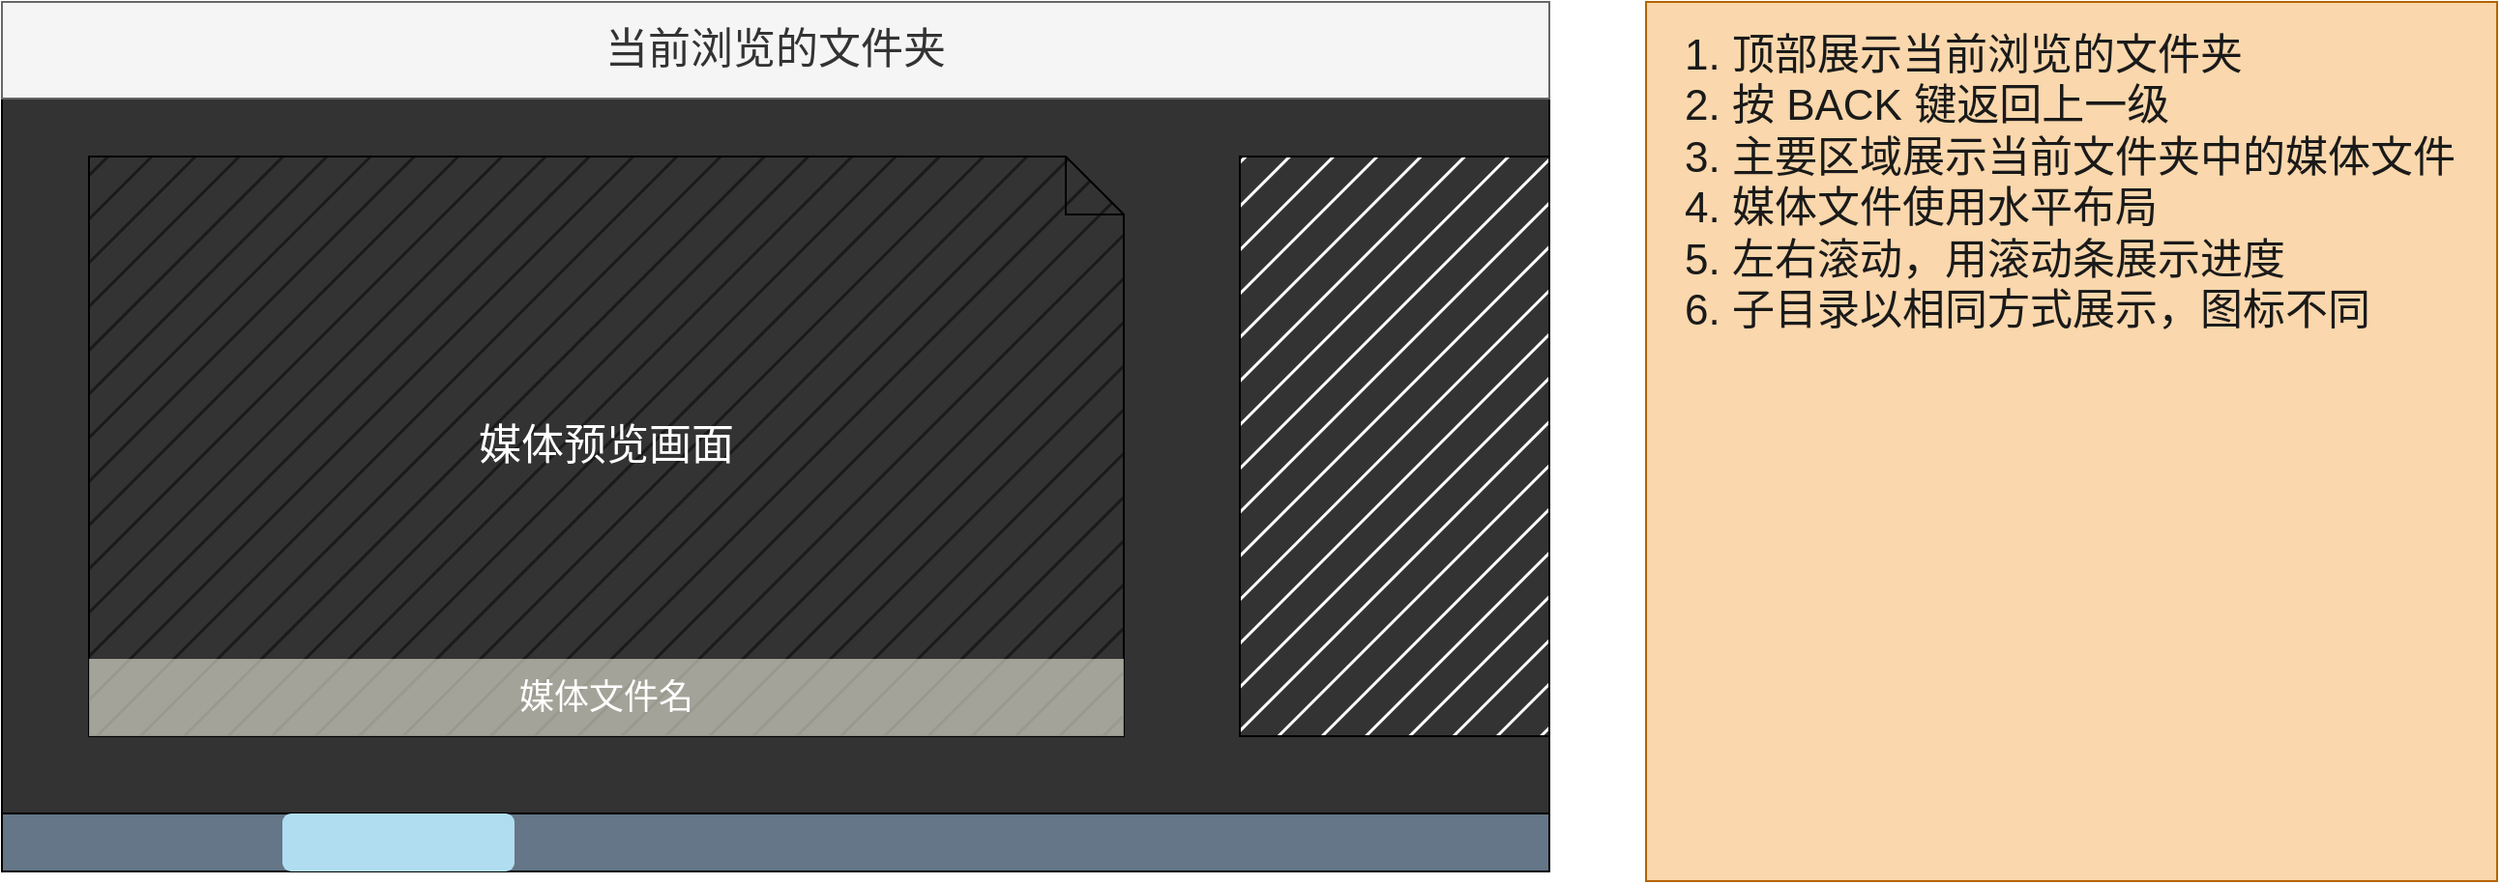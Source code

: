 <mxfile>
    <diagram id="KPJ3l2MkosEHmAZDCI1j" name="Page-1">
        <mxGraphModel dx="1868" dy="851" grid="1" gridSize="5" guides="1" tooltips="1" connect="1" arrows="1" fold="1" page="0" pageScale="1" pageWidth="850" pageHeight="1100" math="0" shadow="0">
            <root>
                <mxCell id="0"/>
                <mxCell id="1" parent="0"/>
                <mxCell id="2" value="" style="rounded=0;whiteSpace=wrap;html=1;fillColor=#333333;strokeColor=default;fillStyle=auto;" vertex="1" parent="1">
                    <mxGeometry x="85" y="140" width="800" height="450" as="geometry"/>
                </mxCell>
                <mxCell id="13" value="&lt;font color=&quot;#ffffff&quot;&gt;&lt;span style=&quot;font-size: 22px;&quot;&gt;媒体预览画面&lt;/span&gt;&lt;/font&gt;" style="shape=note;whiteSpace=wrap;html=1;backgroundOutline=1;darkOpacity=0.05;strokeColor=default;fillColor=#1A1A1A;fillStyle=hatch;" vertex="1" parent="1">
                    <mxGeometry x="130" y="220" width="535" height="300" as="geometry"/>
                </mxCell>
                <mxCell id="39" value="" style="rounded=0;whiteSpace=wrap;html=1;fillStyle=hatch;" vertex="1" parent="1">
                    <mxGeometry x="725" y="220" width="160" height="300" as="geometry"/>
                </mxCell>
                <mxCell id="40" value="1. 顶部展示当前浏览的文件夹&lt;br&gt;2. 按 BACK 键返回上一级&lt;br&gt;3. 主要区域展示当前文件夹中的媒体文件&lt;br&gt;4. 媒体文件使用水平布局&lt;br&gt;5. 左右滚动，用滚动条展示进度&lt;br&gt;6. 子目录以相同方式展示，图标不同" style="text;html=1;strokeColor=#b46504;fillColor=#fad7ac;align=left;verticalAlign=top;whiteSpace=wrap;rounded=0;fontColor=#1A1A1A;fontSize=22;spacingLeft=10;spacingBottom=10;spacingRight=10;spacing=10;" vertex="1" parent="1">
                    <mxGeometry x="935" y="140" width="440" height="455" as="geometry"/>
                </mxCell>
                <mxCell id="41" value="" style="rounded=0;whiteSpace=wrap;html=1;fillColor=#647687;strokeColor=default;fontColor=#ffffff;" vertex="1" parent="1">
                    <mxGeometry x="85" y="560" width="800" height="30" as="geometry"/>
                </mxCell>
                <mxCell id="42" value="" style="rounded=1;whiteSpace=wrap;html=1;fillColor=#b1ddf0;strokeColor=none;" vertex="1" parent="1">
                    <mxGeometry x="230" y="560" width="120" height="30" as="geometry"/>
                </mxCell>
                <mxCell id="43" value="当前浏览的文件夹" style="text;html=1;strokeColor=#666666;fillColor=#f5f5f5;align=center;verticalAlign=middle;whiteSpace=wrap;rounded=0;fillStyle=auto;fontSize=22;fontColor=#333333;" vertex="1" parent="1">
                    <mxGeometry x="85" y="140" width="800" height="50" as="geometry"/>
                </mxCell>
                <mxCell id="45" value="" style="rounded=0;whiteSpace=wrap;html=1;fillStyle=solid;strokeColor=none;fontSize=22;fontColor=#FFFFFF;fillColor=#FFFFFF;opacity=50;" vertex="1" parent="1">
                    <mxGeometry x="130" y="480" width="535" height="40" as="geometry"/>
                </mxCell>
                <mxCell id="46" value="媒体文件名" style="text;html=1;strokeColor=none;fillColor=#FFFF99;align=center;verticalAlign=middle;whiteSpace=wrap;rounded=0;fillStyle=solid;fontSize=18;fontColor=#FFFFFF;opacity=10;" vertex="1" parent="1">
                    <mxGeometry x="130" y="480" width="535" height="40" as="geometry"/>
                </mxCell>
            </root>
        </mxGraphModel>
    </diagram>
</mxfile>
